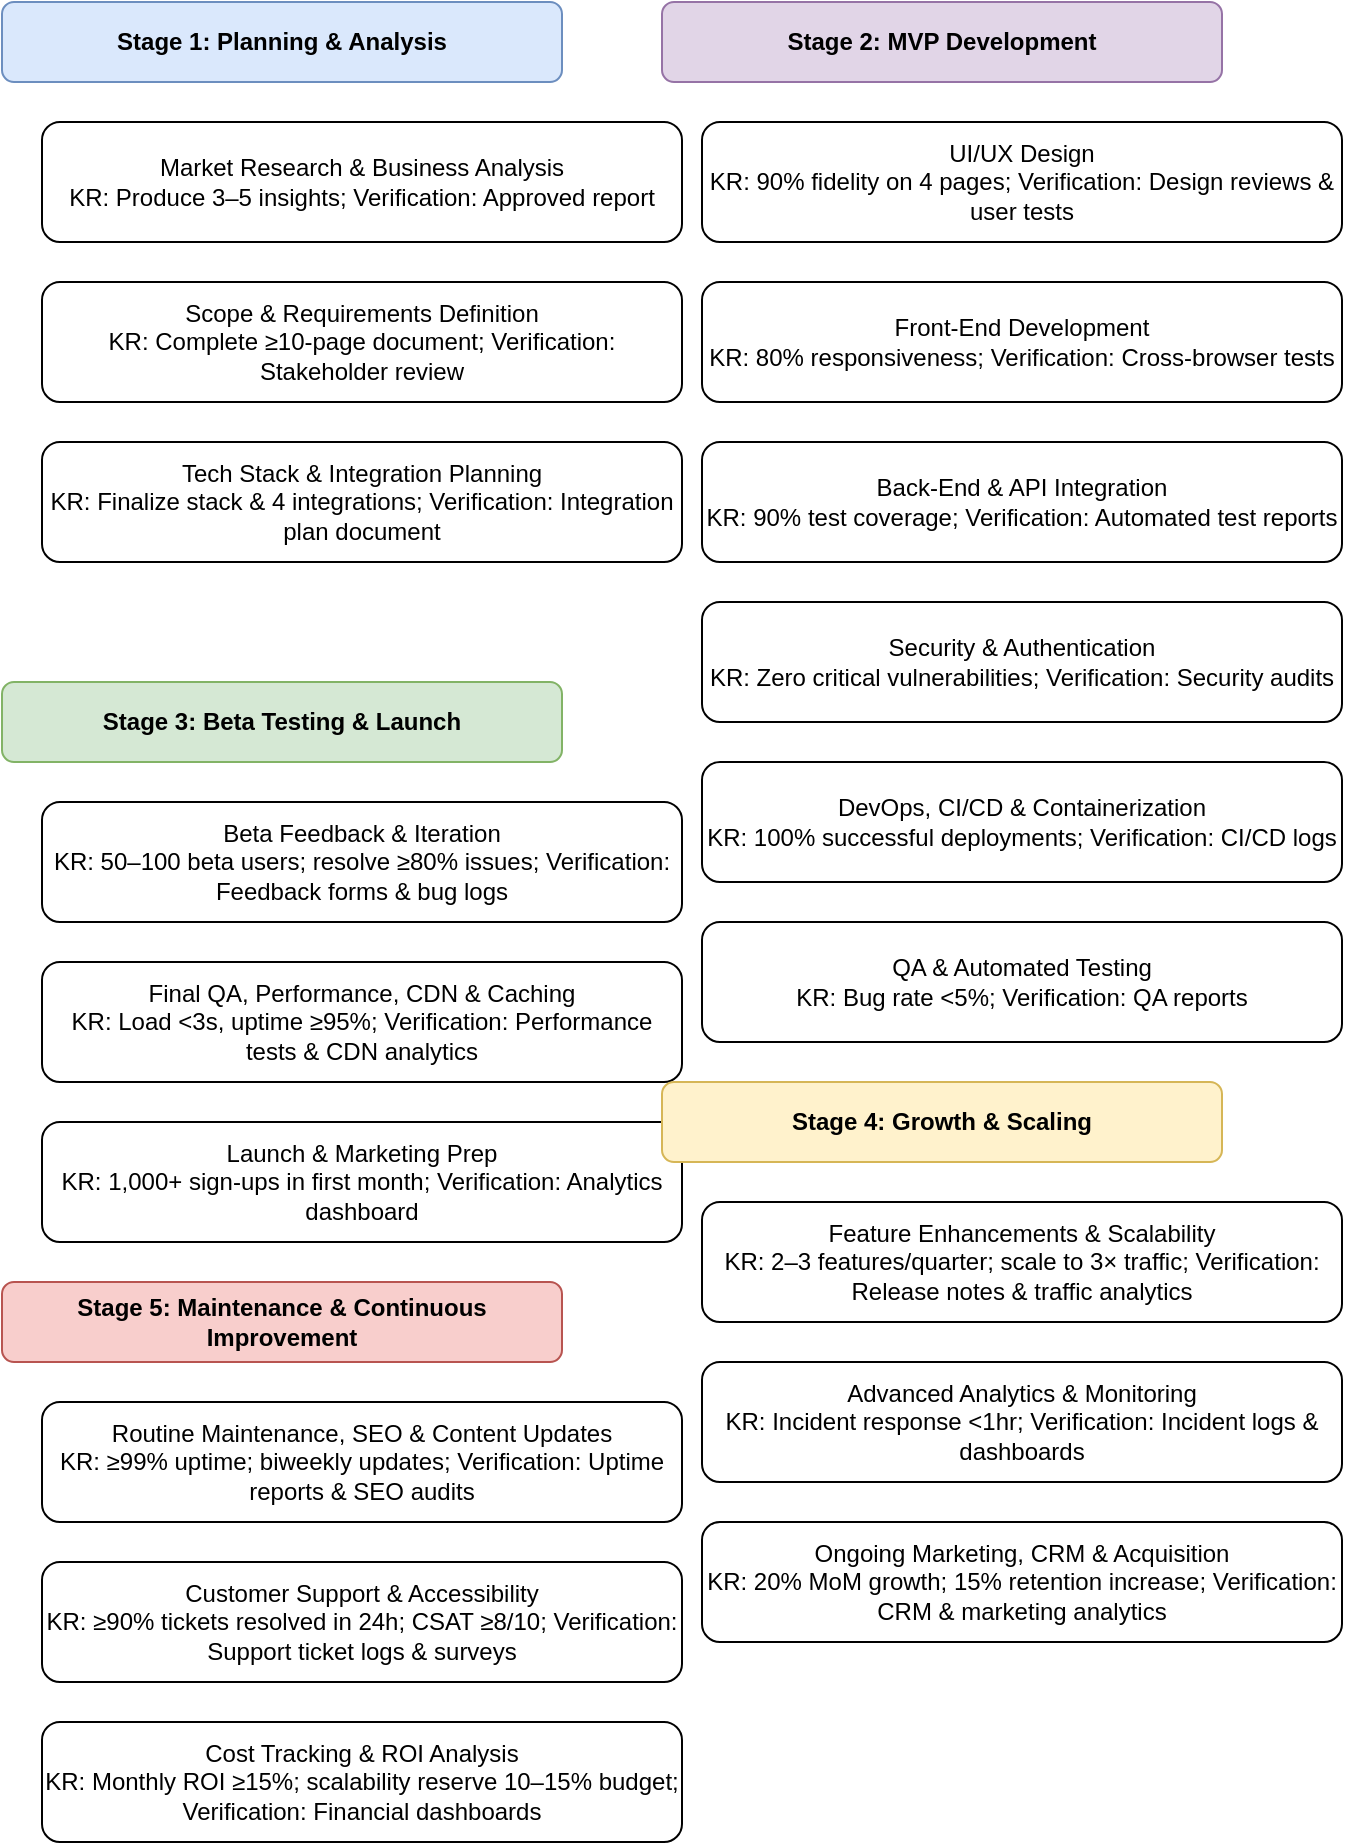 <mxfile version="26.0.9">
  <diagram name="第 1 页" id="q6-jz3cpNNtFhtPnNIZz">
    <mxGraphModel dx="1925" dy="1067" grid="1" gridSize="10" guides="1" tooltips="1" connect="1" arrows="1" fold="1" page="1" pageScale="1" pageWidth="827" pageHeight="1169" math="0" shadow="0">
      <root>
        <mxCell id="0" />
        <mxCell id="1" parent="0" />
        <mxCell id="KBw-L-7w0X5D0Eesd5tV-1" value="Stage 1: Planning &amp; Analysis" style="rounded=1;whiteSpace=wrap;html=1;fillColor=#dae8fc;strokeColor=#6c8ebf;fontStyle=1;" vertex="1" parent="1">
          <mxGeometry x="20" y="20" width="280" height="40" as="geometry" />
        </mxCell>
        <mxCell id="KBw-L-7w0X5D0Eesd5tV-2" value="Market Research &amp; Business Analysis&#xa;KR: Produce 3–5 insights; Verification: Approved report" style="rounded=1;whiteSpace=wrap;html=1;fillColor=#ffffff;strokeColor=#000000;" vertex="1" parent="1">
          <mxGeometry x="40" y="80" width="320" height="60" as="geometry" />
        </mxCell>
        <mxCell id="KBw-L-7w0X5D0Eesd5tV-3" value="Scope &amp; Requirements Definition&#xa;KR: Complete ≥10-page document; Verification: Stakeholder review" style="rounded=1;whiteSpace=wrap;html=1;fillColor=#ffffff;strokeColor=#000000;" vertex="1" parent="1">
          <mxGeometry x="40" y="160" width="320" height="60" as="geometry" />
        </mxCell>
        <mxCell id="KBw-L-7w0X5D0Eesd5tV-4" value="Tech Stack &amp; Integration Planning&#xa;KR: Finalize stack &amp; 4 integrations; Verification: Integration plan document" style="rounded=1;whiteSpace=wrap;html=1;fillColor=#ffffff;strokeColor=#000000;" vertex="1" parent="1">
          <mxGeometry x="40" y="240" width="320" height="60" as="geometry" />
        </mxCell>
        <mxCell id="KBw-L-7w0X5D0Eesd5tV-5" value="Stage 2: MVP Development" style="rounded=1;whiteSpace=wrap;html=1;fillColor=#e1d5e7;strokeColor=#9673a6;fontStyle=1;" vertex="1" parent="1">
          <mxGeometry x="350" y="20" width="280" height="40" as="geometry" />
        </mxCell>
        <mxCell id="KBw-L-7w0X5D0Eesd5tV-6" value="UI/UX Design&#xa;KR: 90% fidelity on 4 pages; Verification: Design reviews &amp; user tests" style="rounded=1;whiteSpace=wrap;html=1;fillColor=#ffffff;strokeColor=#000000;" vertex="1" parent="1">
          <mxGeometry x="370" y="80" width="320" height="60" as="geometry" />
        </mxCell>
        <mxCell id="KBw-L-7w0X5D0Eesd5tV-7" value="Front-End Development&#xa;KR: 80% responsiveness; Verification: Cross‑browser tests" style="rounded=1;whiteSpace=wrap;html=1;fillColor=#ffffff;strokeColor=#000000;" vertex="1" parent="1">
          <mxGeometry x="370" y="160" width="320" height="60" as="geometry" />
        </mxCell>
        <mxCell id="KBw-L-7w0X5D0Eesd5tV-8" value="Back-End &amp; API Integration&#xa;KR: 90% test coverage; Verification: Automated test reports" style="rounded=1;whiteSpace=wrap;html=1;fillColor=#ffffff;strokeColor=#000000;" vertex="1" parent="1">
          <mxGeometry x="370" y="240" width="320" height="60" as="geometry" />
        </mxCell>
        <mxCell id="KBw-L-7w0X5D0Eesd5tV-9" value="Security &amp; Authentication&#xa;KR: Zero critical vulnerabilities; Verification: Security audits" style="rounded=1;whiteSpace=wrap;html=1;fillColor=#ffffff;strokeColor=#000000;" vertex="1" parent="1">
          <mxGeometry x="370" y="320" width="320" height="60" as="geometry" />
        </mxCell>
        <mxCell id="KBw-L-7w0X5D0Eesd5tV-10" value="DevOps, CI/CD &amp; Containerization&#xa;KR: 100% successful deployments; Verification: CI/CD logs" style="rounded=1;whiteSpace=wrap;html=1;fillColor=#ffffff;strokeColor=#000000;" vertex="1" parent="1">
          <mxGeometry x="370" y="400" width="320" height="60" as="geometry" />
        </mxCell>
        <mxCell id="KBw-L-7w0X5D0Eesd5tV-11" value="QA &amp; Automated Testing&#xa;KR: Bug rate &lt;5%; Verification: QA reports" style="rounded=1;whiteSpace=wrap;html=1;fillColor=#ffffff;strokeColor=#000000;" vertex="1" parent="1">
          <mxGeometry x="370" y="480" width="320" height="60" as="geometry" />
        </mxCell>
        <mxCell id="KBw-L-7w0X5D0Eesd5tV-12" value="Stage 3: Beta Testing &amp; Launch" style="rounded=1;whiteSpace=wrap;html=1;fillColor=#d5e8d4;strokeColor=#82b366;fontStyle=1;" vertex="1" parent="1">
          <mxGeometry x="20" y="360" width="280" height="40" as="geometry" />
        </mxCell>
        <mxCell id="KBw-L-7w0X5D0Eesd5tV-13" value="Beta Feedback &amp; Iteration&#xa;KR: 50–100 beta users; resolve ≥80% issues; Verification: Feedback forms &amp; bug logs" style="rounded=1;whiteSpace=wrap;html=1;fillColor=#ffffff;strokeColor=#000000;" vertex="1" parent="1">
          <mxGeometry x="40" y="420" width="320" height="60" as="geometry" />
        </mxCell>
        <mxCell id="KBw-L-7w0X5D0Eesd5tV-14" value="Final QA, Performance, CDN &amp; Caching&#xa;KR: Load &lt;3s, uptime ≥95%; Verification: Performance tests &amp; CDN analytics" style="rounded=1;whiteSpace=wrap;html=1;fillColor=#ffffff;strokeColor=#000000;" vertex="1" parent="1">
          <mxGeometry x="40" y="500" width="320" height="60" as="geometry" />
        </mxCell>
        <mxCell id="KBw-L-7w0X5D0Eesd5tV-15" value="Launch &amp; Marketing Prep&#xa;KR: 1,000+ sign-ups in first month; Verification: Analytics dashboard" style="rounded=1;whiteSpace=wrap;html=1;fillColor=#ffffff;strokeColor=#000000;" vertex="1" parent="1">
          <mxGeometry x="40" y="580" width="320" height="60" as="geometry" />
        </mxCell>
        <mxCell id="KBw-L-7w0X5D0Eesd5tV-16" value="Stage 4: Growth &amp; Scaling" style="rounded=1;whiteSpace=wrap;html=1;fillColor=#fff2cc;strokeColor=#d6b656;fontStyle=1;" vertex="1" parent="1">
          <mxGeometry x="350" y="560" width="280" height="40" as="geometry" />
        </mxCell>
        <mxCell id="KBw-L-7w0X5D0Eesd5tV-17" value="Feature Enhancements &amp; Scalability&#xa;KR: 2–3 features/quarter; scale to 3× traffic; Verification: Release notes &amp; traffic analytics" style="rounded=1;whiteSpace=wrap;html=1;fillColor=#ffffff;strokeColor=#000000;" vertex="1" parent="1">
          <mxGeometry x="370" y="620" width="320" height="60" as="geometry" />
        </mxCell>
        <mxCell id="KBw-L-7w0X5D0Eesd5tV-18" value="Advanced Analytics &amp; Monitoring&#xa;KR: Incident response &lt;1hr; Verification: Incident logs &amp; dashboards" style="rounded=1;whiteSpace=wrap;html=1;fillColor=#ffffff;strokeColor=#000000;" vertex="1" parent="1">
          <mxGeometry x="370" y="700" width="320" height="60" as="geometry" />
        </mxCell>
        <mxCell id="KBw-L-7w0X5D0Eesd5tV-19" value="Ongoing Marketing, CRM &amp; Acquisition&#xa;KR: 20% MoM growth; 15% retention increase; Verification: CRM &amp; marketing analytics" style="rounded=1;whiteSpace=wrap;html=1;fillColor=#ffffff;strokeColor=#000000;" vertex="1" parent="1">
          <mxGeometry x="370" y="780" width="320" height="60" as="geometry" />
        </mxCell>
        <mxCell id="KBw-L-7w0X5D0Eesd5tV-20" value="Stage 5: Maintenance &amp; Continuous Improvement" style="rounded=1;whiteSpace=wrap;html=1;fillColor=#f8cecc;strokeColor=#b85450;fontStyle=1;" vertex="1" parent="1">
          <mxGeometry x="20" y="660" width="280" height="40" as="geometry" />
        </mxCell>
        <mxCell id="KBw-L-7w0X5D0Eesd5tV-21" value="Routine Maintenance, SEO &amp; Content Updates&#xa;KR: ≥99% uptime; biweekly updates; Verification: Uptime reports &amp; SEO audits" style="rounded=1;whiteSpace=wrap;html=1;fillColor=#ffffff;strokeColor=#000000;" vertex="1" parent="1">
          <mxGeometry x="40" y="720" width="320" height="60" as="geometry" />
        </mxCell>
        <mxCell id="KBw-L-7w0X5D0Eesd5tV-22" value="Customer Support &amp; Accessibility&#xa;KR: ≥90% tickets resolved in 24h; CSAT ≥8/10; Verification: Support ticket logs &amp; surveys" style="rounded=1;whiteSpace=wrap;html=1;fillColor=#ffffff;strokeColor=#000000;" vertex="1" parent="1">
          <mxGeometry x="40" y="800" width="320" height="60" as="geometry" />
        </mxCell>
        <mxCell id="KBw-L-7w0X5D0Eesd5tV-23" value="Cost Tracking &amp; ROI Analysis&#xa;KR: Monthly ROI ≥15%; scalability reserve 10–15% budget; Verification: Financial dashboards" style="rounded=1;whiteSpace=wrap;html=1;fillColor=#ffffff;strokeColor=#000000;" vertex="1" parent="1">
          <mxGeometry x="40" y="880" width="320" height="60" as="geometry" />
        </mxCell>
      </root>
    </mxGraphModel>
  </diagram>
</mxfile>
